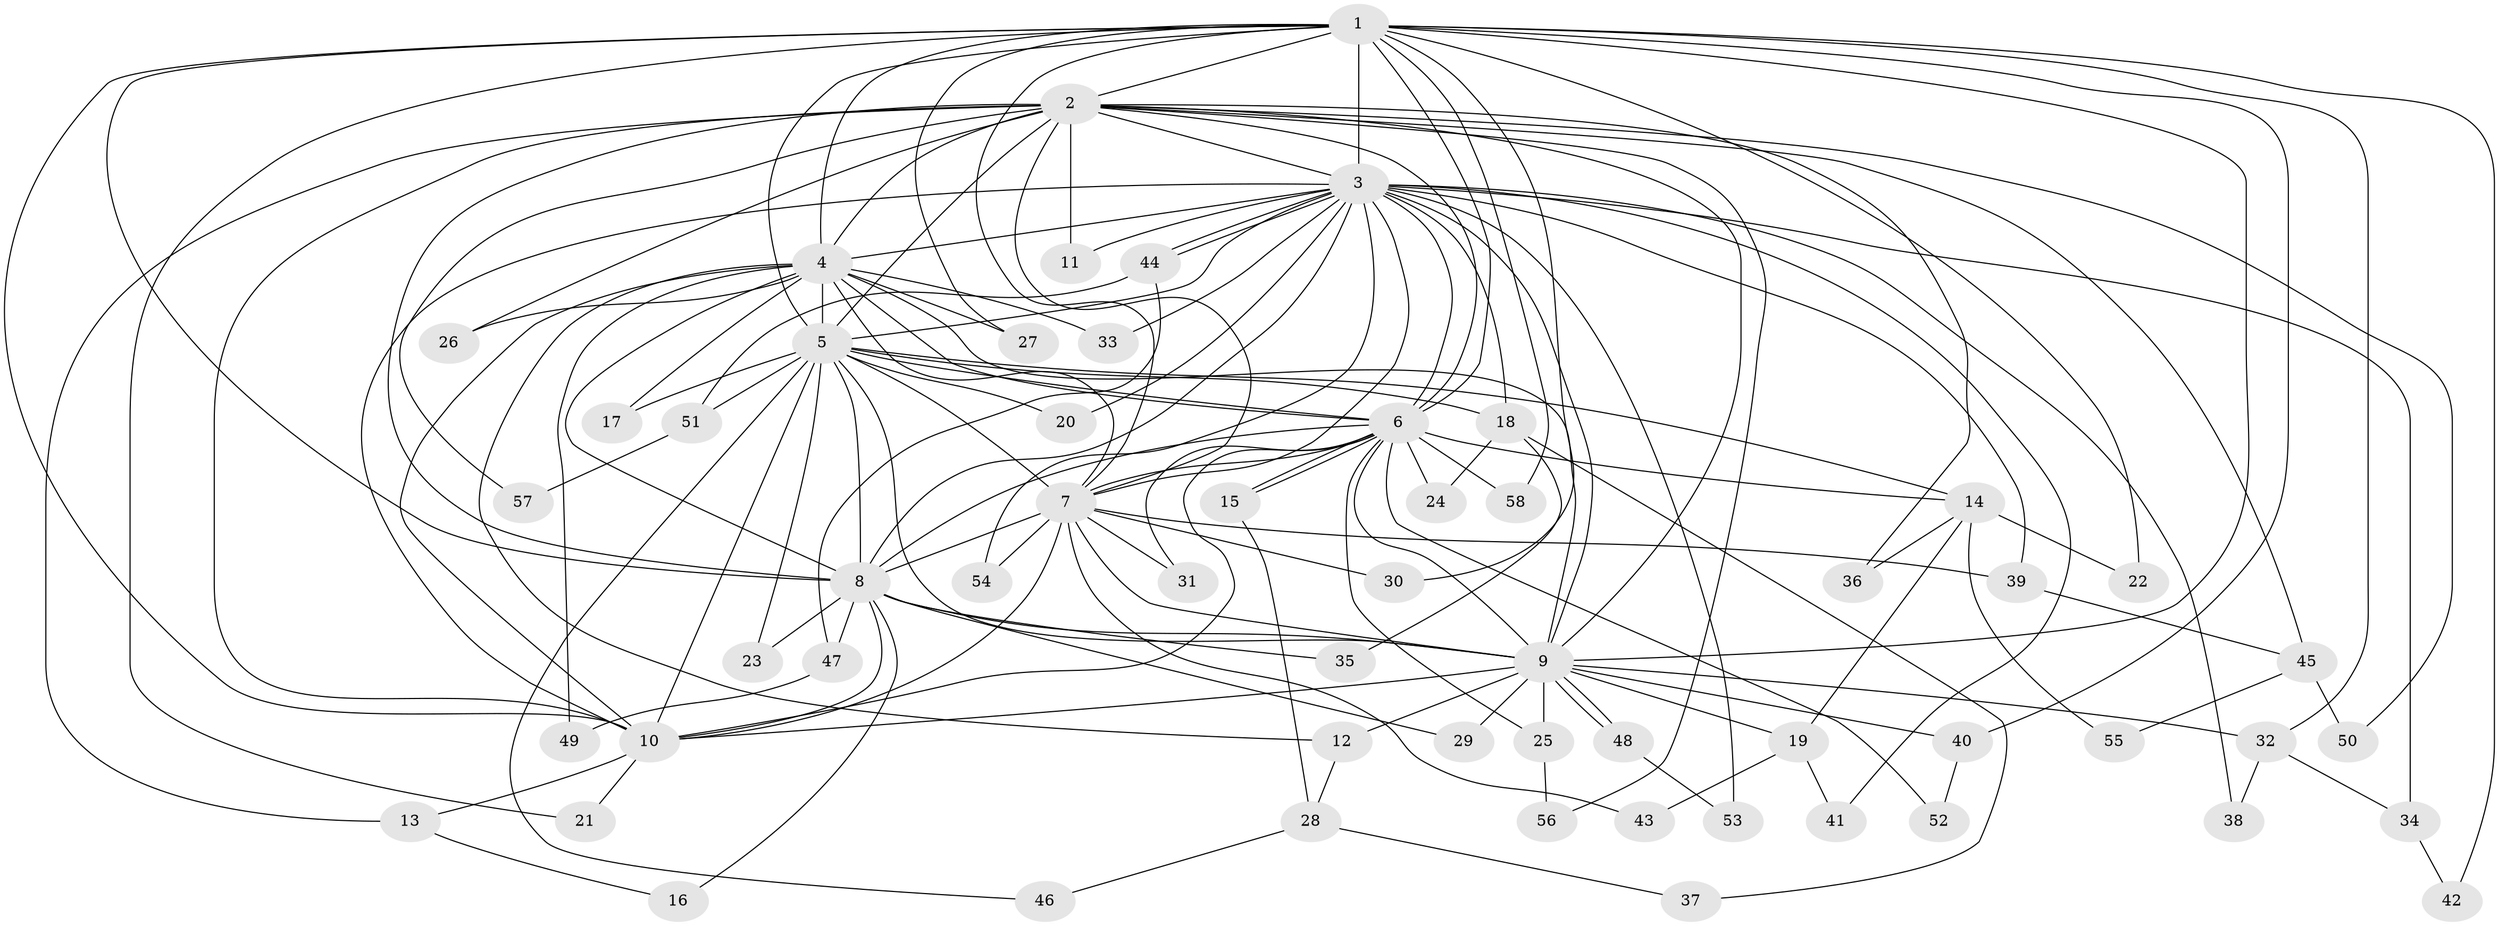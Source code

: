 // Generated by graph-tools (version 1.1) at 2025/10/02/27/25 16:10:58]
// undirected, 58 vertices, 141 edges
graph export_dot {
graph [start="1"]
  node [color=gray90,style=filled];
  1;
  2;
  3;
  4;
  5;
  6;
  7;
  8;
  9;
  10;
  11;
  12;
  13;
  14;
  15;
  16;
  17;
  18;
  19;
  20;
  21;
  22;
  23;
  24;
  25;
  26;
  27;
  28;
  29;
  30;
  31;
  32;
  33;
  34;
  35;
  36;
  37;
  38;
  39;
  40;
  41;
  42;
  43;
  44;
  45;
  46;
  47;
  48;
  49;
  50;
  51;
  52;
  53;
  54;
  55;
  56;
  57;
  58;
  1 -- 2;
  1 -- 3;
  1 -- 4;
  1 -- 5;
  1 -- 6;
  1 -- 7;
  1 -- 8;
  1 -- 9;
  1 -- 10;
  1 -- 21;
  1 -- 22;
  1 -- 27;
  1 -- 30;
  1 -- 32;
  1 -- 40;
  1 -- 42;
  1 -- 58;
  2 -- 3;
  2 -- 4;
  2 -- 5;
  2 -- 6;
  2 -- 7;
  2 -- 8;
  2 -- 9;
  2 -- 10;
  2 -- 11;
  2 -- 13;
  2 -- 26;
  2 -- 36;
  2 -- 45;
  2 -- 50;
  2 -- 56;
  2 -- 57;
  3 -- 4;
  3 -- 5;
  3 -- 6;
  3 -- 7;
  3 -- 8;
  3 -- 9;
  3 -- 10;
  3 -- 11;
  3 -- 18;
  3 -- 20;
  3 -- 33;
  3 -- 34;
  3 -- 38;
  3 -- 39;
  3 -- 41;
  3 -- 44;
  3 -- 44;
  3 -- 53;
  3 -- 54;
  4 -- 5;
  4 -- 6;
  4 -- 7;
  4 -- 8;
  4 -- 9;
  4 -- 10;
  4 -- 12;
  4 -- 17;
  4 -- 26;
  4 -- 27;
  4 -- 33;
  4 -- 49;
  5 -- 6;
  5 -- 7;
  5 -- 8;
  5 -- 9;
  5 -- 10;
  5 -- 14;
  5 -- 17;
  5 -- 18;
  5 -- 20;
  5 -- 23;
  5 -- 46;
  5 -- 51;
  6 -- 7;
  6 -- 8;
  6 -- 9;
  6 -- 10;
  6 -- 14;
  6 -- 15;
  6 -- 15;
  6 -- 24;
  6 -- 25;
  6 -- 31;
  6 -- 52;
  6 -- 58;
  7 -- 8;
  7 -- 9;
  7 -- 10;
  7 -- 30;
  7 -- 31;
  7 -- 39;
  7 -- 43;
  7 -- 54;
  8 -- 9;
  8 -- 10;
  8 -- 16;
  8 -- 23;
  8 -- 29;
  8 -- 35;
  8 -- 47;
  9 -- 10;
  9 -- 12;
  9 -- 19;
  9 -- 25;
  9 -- 29;
  9 -- 32;
  9 -- 40;
  9 -- 48;
  9 -- 48;
  10 -- 13;
  10 -- 21;
  12 -- 28;
  13 -- 16;
  14 -- 19;
  14 -- 22;
  14 -- 36;
  14 -- 55;
  15 -- 28;
  18 -- 24;
  18 -- 35;
  18 -- 37;
  19 -- 41;
  19 -- 43;
  25 -- 56;
  28 -- 37;
  28 -- 46;
  32 -- 34;
  32 -- 38;
  34 -- 42;
  39 -- 45;
  40 -- 52;
  44 -- 47;
  44 -- 51;
  45 -- 50;
  45 -- 55;
  47 -- 49;
  48 -- 53;
  51 -- 57;
}
